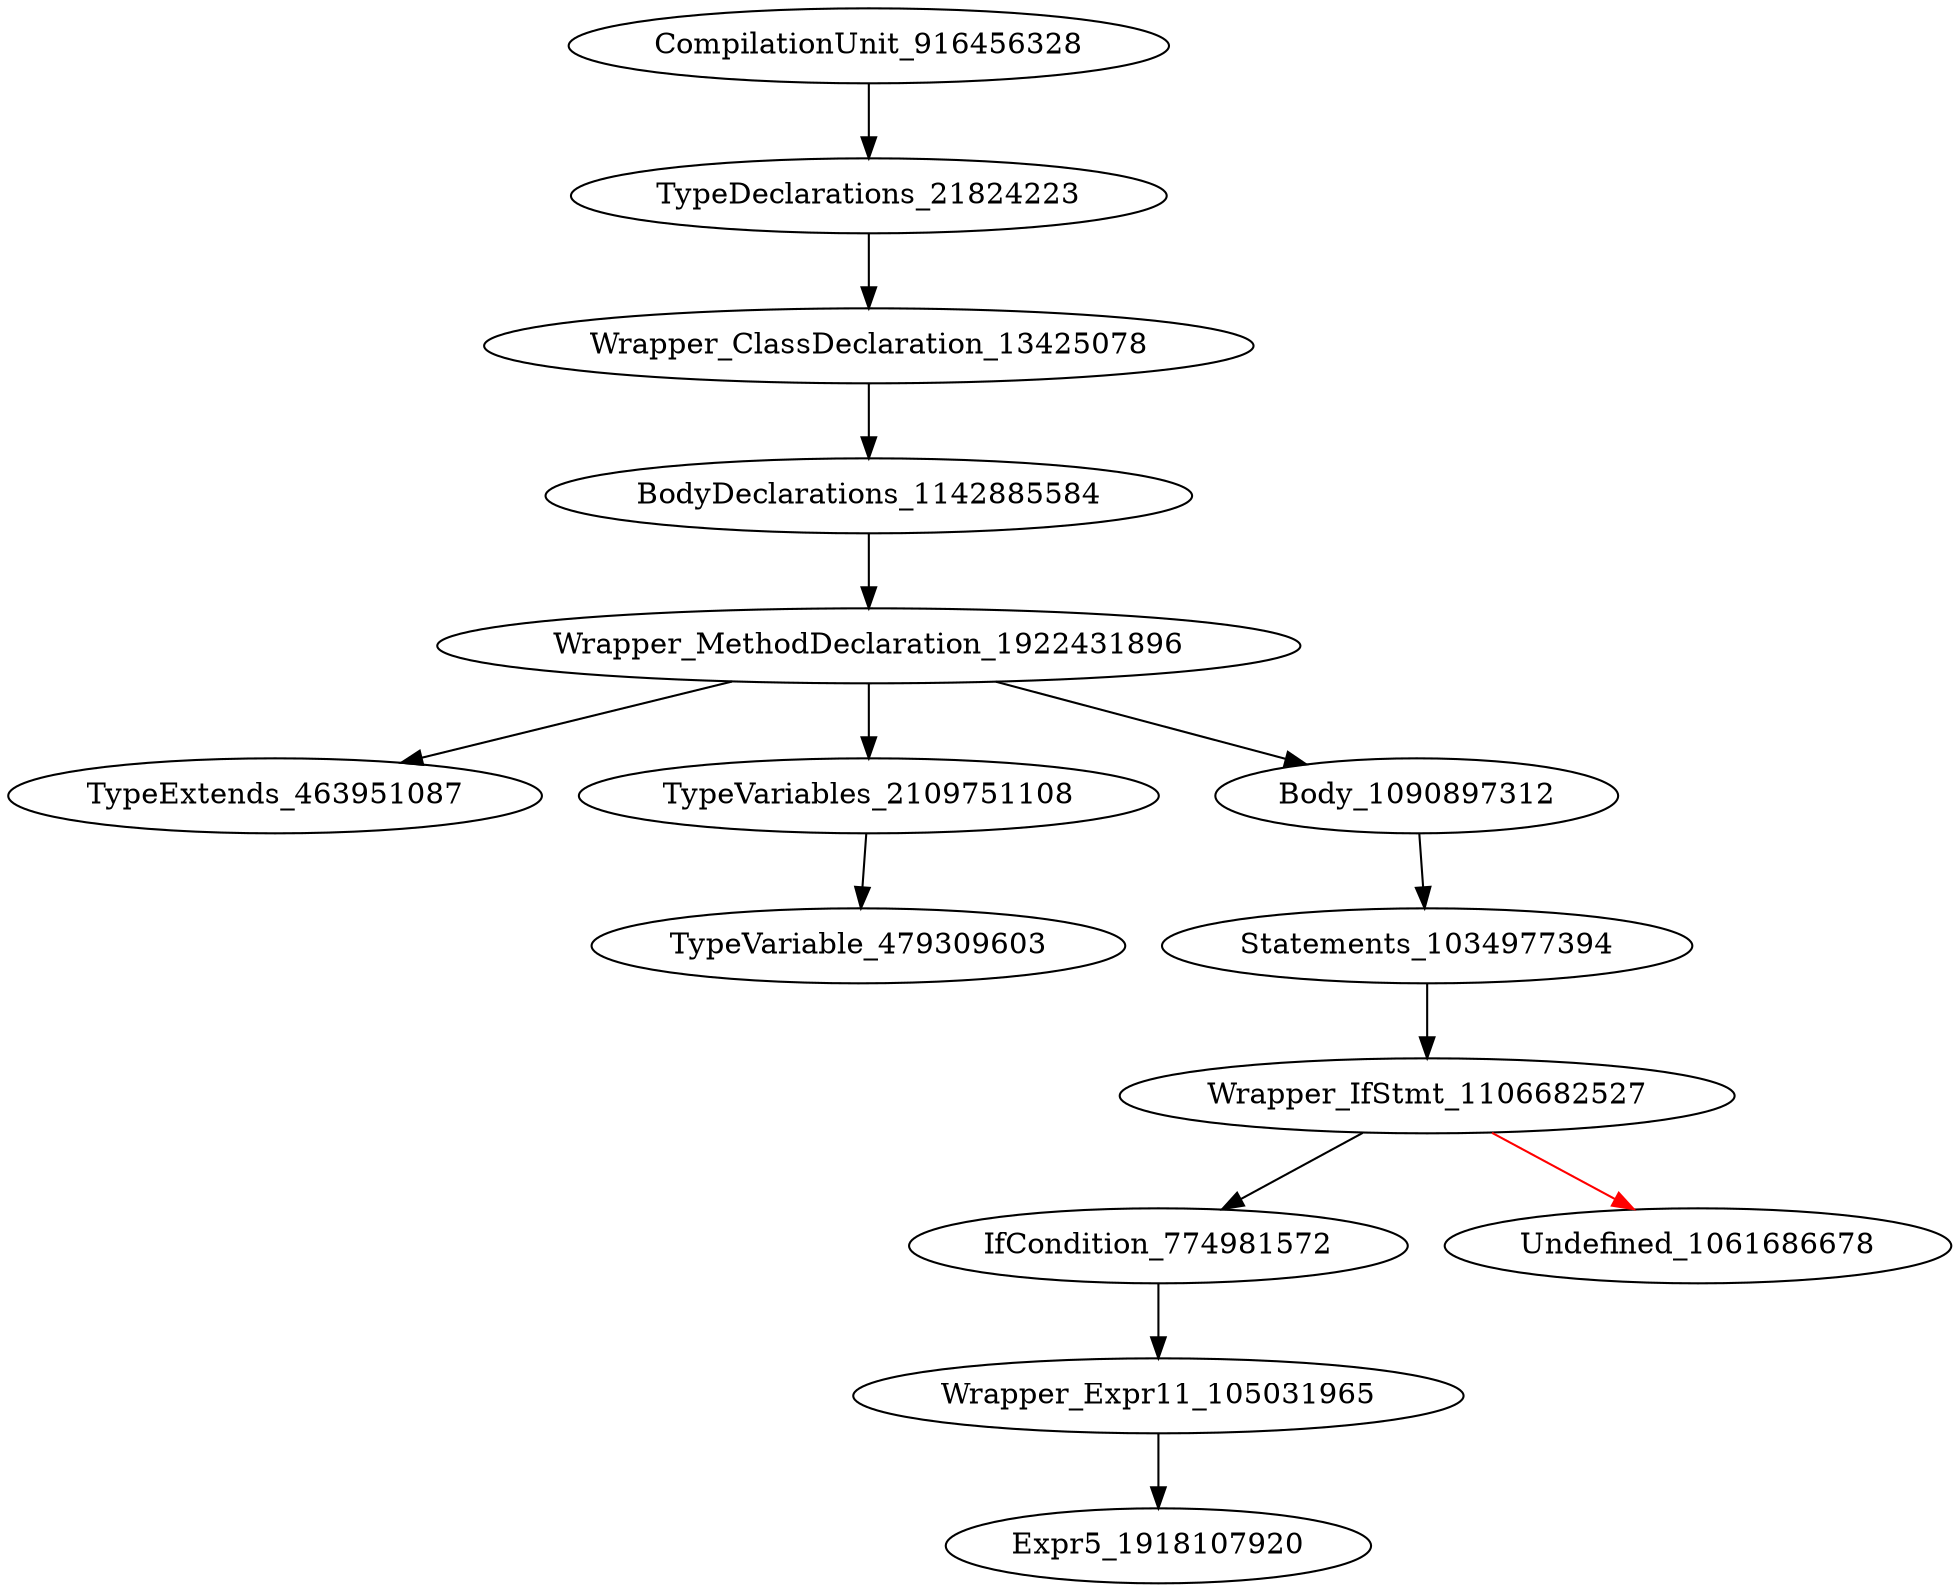 digraph {
CompilationUnit_916456328 -> TypeDeclarations_21824223
TypeDeclarations_21824223 -> Wrapper_ClassDeclaration_13425078
Wrapper_ClassDeclaration_13425078 -> BodyDeclarations_1142885584
BodyDeclarations_1142885584 -> Wrapper_MethodDeclaration_1922431896
Wrapper_MethodDeclaration_1922431896 -> TypeExtends_463951087
Wrapper_MethodDeclaration_1922431896 -> TypeVariables_2109751108
Wrapper_MethodDeclaration_1922431896 -> Body_1090897312
TypeVariables_2109751108 -> TypeVariable_479309603
Body_1090897312 -> Statements_1034977394
Statements_1034977394 -> Wrapper_IfStmt_1106682527
Wrapper_IfStmt_1106682527 -> IfCondition_774981572
Wrapper_IfStmt_1106682527 -> Undefined_1061686678 [color = red] 
IfCondition_774981572 -> Wrapper_Expr11_105031965
Wrapper_Expr11_105031965 -> Expr5_1918107920
}